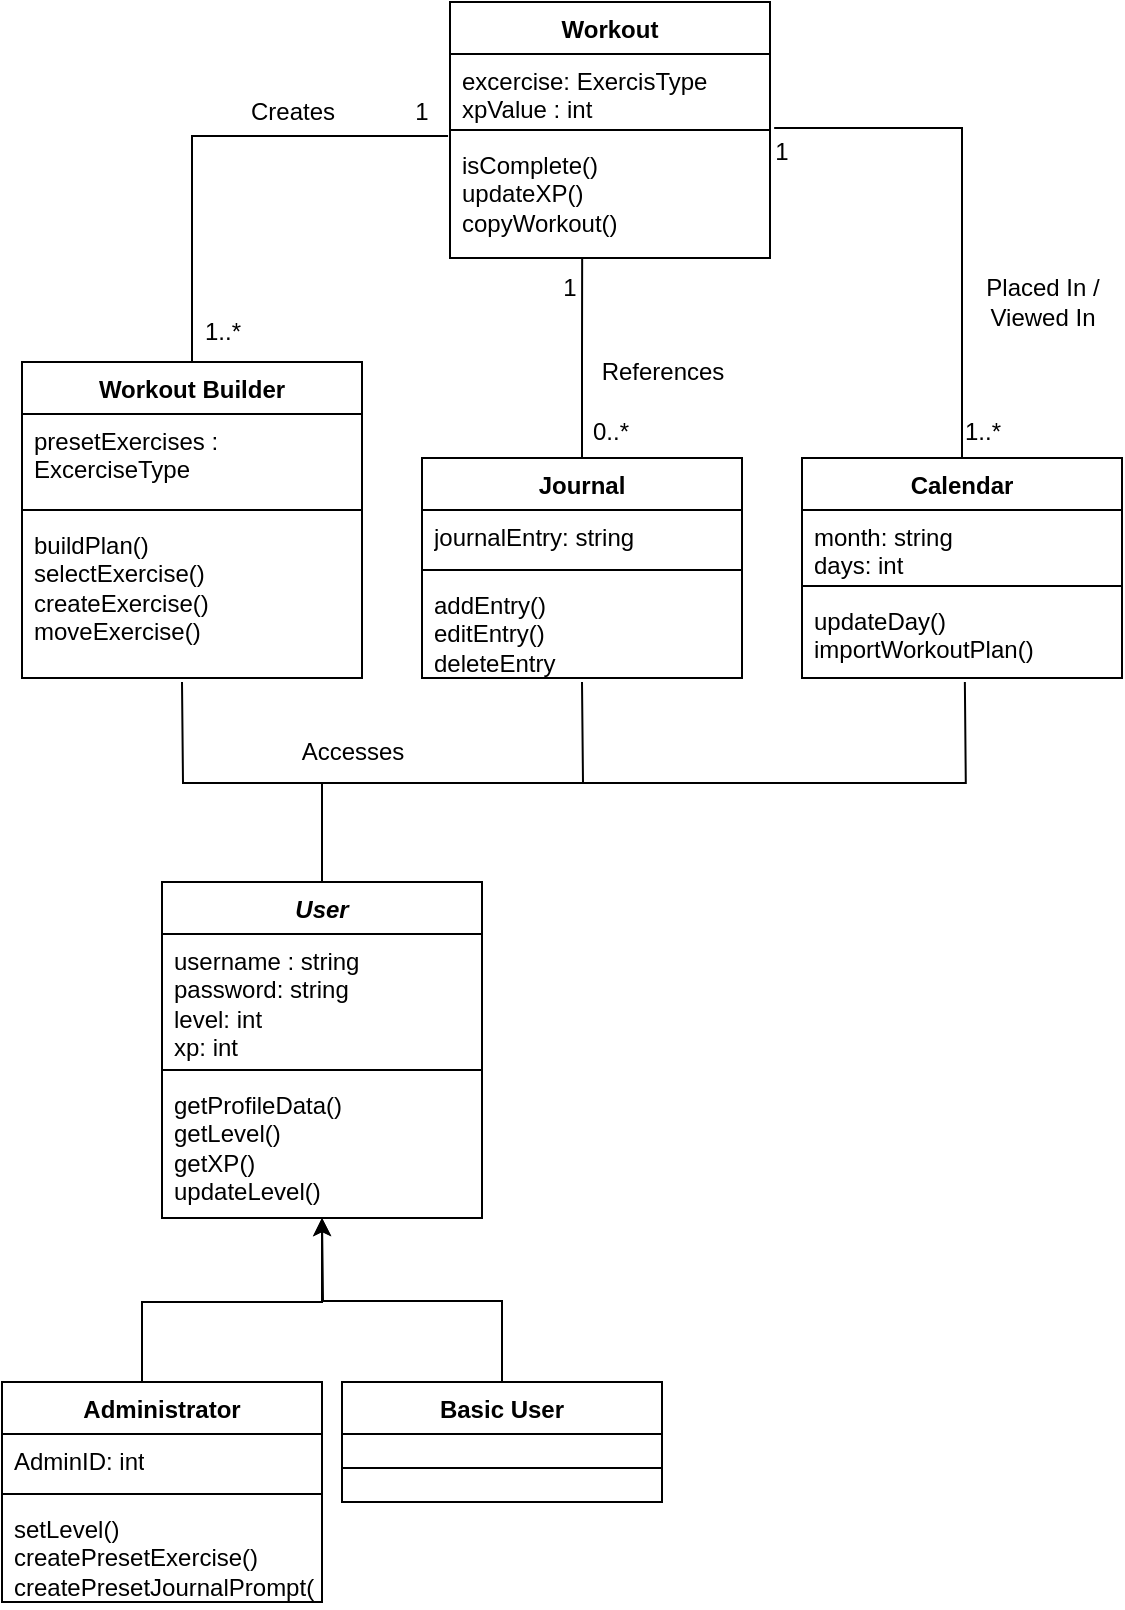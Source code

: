 <mxfile version="23.1.5" type="device">
  <diagram id="C5RBs43oDa-KdzZeNtuy" name="Page-1">
    <mxGraphModel dx="614" dy="965" grid="1" gridSize="10" guides="1" tooltips="1" connect="1" arrows="1" fold="1" page="1" pageScale="1" pageWidth="827" pageHeight="1169" math="0" shadow="0">
      <root>
        <mxCell id="WIyWlLk6GJQsqaUBKTNV-0" />
        <mxCell id="WIyWlLk6GJQsqaUBKTNV-1" parent="WIyWlLk6GJQsqaUBKTNV-0" />
        <mxCell id="qp4LRZ5GiIfsaPnHpphe-4" value="Workout Builder" style="swimlane;fontStyle=1;align=center;verticalAlign=top;childLayout=stackLayout;horizontal=1;startSize=26;horizontalStack=0;resizeParent=1;resizeParentMax=0;resizeLast=0;collapsible=1;marginBottom=0;whiteSpace=wrap;html=1;" parent="WIyWlLk6GJQsqaUBKTNV-1" vertex="1">
          <mxGeometry x="140" y="310" width="170" height="158" as="geometry" />
        </mxCell>
        <mxCell id="qp4LRZ5GiIfsaPnHpphe-5" value="presetExercises : ExcerciseType" style="text;strokeColor=none;fillColor=none;align=left;verticalAlign=top;spacingLeft=4;spacingRight=4;overflow=hidden;rotatable=0;points=[[0,0.5],[1,0.5]];portConstraint=eastwest;whiteSpace=wrap;html=1;" parent="qp4LRZ5GiIfsaPnHpphe-4" vertex="1">
          <mxGeometry y="26" width="170" height="44" as="geometry" />
        </mxCell>
        <mxCell id="qp4LRZ5GiIfsaPnHpphe-6" value="" style="line;strokeWidth=1;fillColor=none;align=left;verticalAlign=middle;spacingTop=-1;spacingLeft=3;spacingRight=3;rotatable=0;labelPosition=right;points=[];portConstraint=eastwest;strokeColor=inherit;" parent="qp4LRZ5GiIfsaPnHpphe-4" vertex="1">
          <mxGeometry y="70" width="170" height="8" as="geometry" />
        </mxCell>
        <mxCell id="qp4LRZ5GiIfsaPnHpphe-7" value="buildPlan()&lt;br&gt;selectExercise()&lt;br&gt;createExercise()&lt;br&gt;moveExercise()" style="text;strokeColor=none;fillColor=none;align=left;verticalAlign=top;spacingLeft=4;spacingRight=4;overflow=hidden;rotatable=0;points=[[0,0.5],[1,0.5]];portConstraint=eastwest;whiteSpace=wrap;html=1;" parent="qp4LRZ5GiIfsaPnHpphe-4" vertex="1">
          <mxGeometry y="78" width="170" height="80" as="geometry" />
        </mxCell>
        <mxCell id="qp4LRZ5GiIfsaPnHpphe-33" style="edgeStyle=orthogonalEdgeStyle;rounded=0;orthogonalLoop=1;jettySize=auto;html=1;exitX=0.5;exitY=0;exitDx=0;exitDy=0;endArrow=none;endFill=0;" parent="WIyWlLk6GJQsqaUBKTNV-1" source="qp4LRZ5GiIfsaPnHpphe-8" edge="1">
          <mxGeometry relative="1" as="geometry">
            <mxPoint x="220" y="470" as="targetPoint" />
          </mxGeometry>
        </mxCell>
        <mxCell id="qp4LRZ5GiIfsaPnHpphe-44" style="edgeStyle=orthogonalEdgeStyle;rounded=0;orthogonalLoop=1;jettySize=auto;html=1;exitX=0.5;exitY=0;exitDx=0;exitDy=0;endArrow=none;endFill=0;" parent="WIyWlLk6GJQsqaUBKTNV-1" source="qp4LRZ5GiIfsaPnHpphe-8" edge="1">
          <mxGeometry relative="1" as="geometry">
            <mxPoint x="420" y="470" as="targetPoint" />
          </mxGeometry>
        </mxCell>
        <mxCell id="qp4LRZ5GiIfsaPnHpphe-45" style="edgeStyle=orthogonalEdgeStyle;rounded=0;orthogonalLoop=1;jettySize=auto;html=1;exitX=0.5;exitY=0;exitDx=0;exitDy=0;endArrow=none;endFill=0;" parent="WIyWlLk6GJQsqaUBKTNV-1" source="qp4LRZ5GiIfsaPnHpphe-8" edge="1">
          <mxGeometry relative="1" as="geometry">
            <mxPoint x="611.429" y="470" as="targetPoint" />
          </mxGeometry>
        </mxCell>
        <mxCell id="qp4LRZ5GiIfsaPnHpphe-8" value="&lt;i&gt;User&lt;/i&gt;" style="swimlane;fontStyle=1;align=center;verticalAlign=top;childLayout=stackLayout;horizontal=1;startSize=26;horizontalStack=0;resizeParent=1;resizeParentMax=0;resizeLast=0;collapsible=1;marginBottom=0;whiteSpace=wrap;html=1;" parent="WIyWlLk6GJQsqaUBKTNV-1" vertex="1">
          <mxGeometry x="210" y="570" width="160" height="168" as="geometry">
            <mxRectangle x="540" y="200" width="80" height="30" as="alternateBounds" />
          </mxGeometry>
        </mxCell>
        <mxCell id="qp4LRZ5GiIfsaPnHpphe-9" value="username : string&lt;br&gt;password: string&lt;br&gt;level: int&lt;br&gt;xp: int" style="text;strokeColor=none;fillColor=none;align=left;verticalAlign=top;spacingLeft=4;spacingRight=4;overflow=hidden;rotatable=0;points=[[0,0.5],[1,0.5]];portConstraint=eastwest;whiteSpace=wrap;html=1;" parent="qp4LRZ5GiIfsaPnHpphe-8" vertex="1">
          <mxGeometry y="26" width="160" height="64" as="geometry" />
        </mxCell>
        <mxCell id="qp4LRZ5GiIfsaPnHpphe-10" value="" style="line;strokeWidth=1;fillColor=none;align=left;verticalAlign=middle;spacingTop=-1;spacingLeft=3;spacingRight=3;rotatable=0;labelPosition=right;points=[];portConstraint=eastwest;strokeColor=inherit;" parent="qp4LRZ5GiIfsaPnHpphe-8" vertex="1">
          <mxGeometry y="90" width="160" height="8" as="geometry" />
        </mxCell>
        <mxCell id="qp4LRZ5GiIfsaPnHpphe-11" value="getProfileData()&lt;br&gt;getLevel()&lt;br&gt;getXP()&lt;br&gt;updateLevel()" style="text;strokeColor=none;fillColor=none;align=left;verticalAlign=top;spacingLeft=4;spacingRight=4;overflow=hidden;rotatable=0;points=[[0,0.5],[1,0.5]];portConstraint=eastwest;whiteSpace=wrap;html=1;" parent="qp4LRZ5GiIfsaPnHpphe-8" vertex="1">
          <mxGeometry y="98" width="160" height="70" as="geometry" />
        </mxCell>
        <mxCell id="qp4LRZ5GiIfsaPnHpphe-12" value="Calendar" style="swimlane;fontStyle=1;align=center;verticalAlign=top;childLayout=stackLayout;horizontal=1;startSize=26;horizontalStack=0;resizeParent=1;resizeParentMax=0;resizeLast=0;collapsible=1;marginBottom=0;whiteSpace=wrap;html=1;" parent="WIyWlLk6GJQsqaUBKTNV-1" vertex="1">
          <mxGeometry x="530" y="358" width="160" height="110" as="geometry" />
        </mxCell>
        <mxCell id="qp4LRZ5GiIfsaPnHpphe-13" value="month: string&lt;br&gt;days: int" style="text;strokeColor=none;fillColor=none;align=left;verticalAlign=top;spacingLeft=4;spacingRight=4;overflow=hidden;rotatable=0;points=[[0,0.5],[1,0.5]];portConstraint=eastwest;whiteSpace=wrap;html=1;" parent="qp4LRZ5GiIfsaPnHpphe-12" vertex="1">
          <mxGeometry y="26" width="160" height="34" as="geometry" />
        </mxCell>
        <mxCell id="qp4LRZ5GiIfsaPnHpphe-14" value="" style="line;strokeWidth=1;fillColor=none;align=left;verticalAlign=middle;spacingTop=-1;spacingLeft=3;spacingRight=3;rotatable=0;labelPosition=right;points=[];portConstraint=eastwest;strokeColor=inherit;" parent="qp4LRZ5GiIfsaPnHpphe-12" vertex="1">
          <mxGeometry y="60" width="160" height="8" as="geometry" />
        </mxCell>
        <mxCell id="qp4LRZ5GiIfsaPnHpphe-15" value="updateDay()&lt;br&gt;importWorkoutPlan()" style="text;strokeColor=none;fillColor=none;align=left;verticalAlign=top;spacingLeft=4;spacingRight=4;overflow=hidden;rotatable=0;points=[[0,0.5],[1,0.5]];portConstraint=eastwest;whiteSpace=wrap;html=1;" parent="qp4LRZ5GiIfsaPnHpphe-12" vertex="1">
          <mxGeometry y="68" width="160" height="42" as="geometry" />
        </mxCell>
        <mxCell id="qp4LRZ5GiIfsaPnHpphe-16" value="Journal" style="swimlane;fontStyle=1;align=center;verticalAlign=top;childLayout=stackLayout;horizontal=1;startSize=26;horizontalStack=0;resizeParent=1;resizeParentMax=0;resizeLast=0;collapsible=1;marginBottom=0;whiteSpace=wrap;html=1;" parent="WIyWlLk6GJQsqaUBKTNV-1" vertex="1">
          <mxGeometry x="340" y="358" width="160" height="110" as="geometry" />
        </mxCell>
        <mxCell id="qp4LRZ5GiIfsaPnHpphe-17" value="journalEntry: string" style="text;strokeColor=none;fillColor=none;align=left;verticalAlign=top;spacingLeft=4;spacingRight=4;overflow=hidden;rotatable=0;points=[[0,0.5],[1,0.5]];portConstraint=eastwest;whiteSpace=wrap;html=1;" parent="qp4LRZ5GiIfsaPnHpphe-16" vertex="1">
          <mxGeometry y="26" width="160" height="26" as="geometry" />
        </mxCell>
        <mxCell id="qp4LRZ5GiIfsaPnHpphe-18" value="" style="line;strokeWidth=1;fillColor=none;align=left;verticalAlign=middle;spacingTop=-1;spacingLeft=3;spacingRight=3;rotatable=0;labelPosition=right;points=[];portConstraint=eastwest;strokeColor=inherit;" parent="qp4LRZ5GiIfsaPnHpphe-16" vertex="1">
          <mxGeometry y="52" width="160" height="8" as="geometry" />
        </mxCell>
        <mxCell id="qp4LRZ5GiIfsaPnHpphe-19" value="addEntry()&lt;br&gt;editEntry()&lt;br&gt;deleteEntry" style="text;strokeColor=none;fillColor=none;align=left;verticalAlign=top;spacingLeft=4;spacingRight=4;overflow=hidden;rotatable=0;points=[[0,0.5],[1,0.5]];portConstraint=eastwest;whiteSpace=wrap;html=1;" parent="qp4LRZ5GiIfsaPnHpphe-16" vertex="1">
          <mxGeometry y="60" width="160" height="50" as="geometry" />
        </mxCell>
        <mxCell id="qp4LRZ5GiIfsaPnHpphe-27" style="edgeStyle=orthogonalEdgeStyle;rounded=0;orthogonalLoop=1;jettySize=auto;html=1;entryX=0.5;entryY=1;entryDx=0;entryDy=0;" parent="WIyWlLk6GJQsqaUBKTNV-1" target="qp4LRZ5GiIfsaPnHpphe-8" edge="1">
          <mxGeometry relative="1" as="geometry">
            <Array as="points">
              <mxPoint x="200" y="780" />
              <mxPoint x="290" y="780" />
            </Array>
            <mxPoint x="200" y="820" as="sourcePoint" />
          </mxGeometry>
        </mxCell>
        <mxCell id="qp4LRZ5GiIfsaPnHpphe-32" style="edgeStyle=orthogonalEdgeStyle;rounded=0;orthogonalLoop=1;jettySize=auto;html=1;exitX=0.5;exitY=0;exitDx=0;exitDy=0;" parent="WIyWlLk6GJQsqaUBKTNV-1" source="qp4LRZ5GiIfsaPnHpphe-28" edge="1">
          <mxGeometry relative="1" as="geometry">
            <mxPoint x="290" y="738" as="targetPoint" />
            <mxPoint x="380" y="781" as="sourcePoint" />
          </mxGeometry>
        </mxCell>
        <mxCell id="qp4LRZ5GiIfsaPnHpphe-28" value="Basic User" style="swimlane;fontStyle=1;align=center;verticalAlign=top;childLayout=stackLayout;horizontal=1;startSize=26;horizontalStack=0;resizeParent=1;resizeParentMax=0;resizeLast=0;collapsible=1;marginBottom=0;whiteSpace=wrap;html=1;" parent="WIyWlLk6GJQsqaUBKTNV-1" vertex="1">
          <mxGeometry x="300" y="820" width="160" height="60" as="geometry" />
        </mxCell>
        <mxCell id="qp4LRZ5GiIfsaPnHpphe-29" value="" style="line;strokeWidth=1;fillColor=none;align=left;verticalAlign=middle;spacingTop=-1;spacingLeft=3;spacingRight=3;rotatable=0;labelPosition=right;points=[];portConstraint=eastwest;strokeColor=inherit;" parent="qp4LRZ5GiIfsaPnHpphe-28" vertex="1">
          <mxGeometry y="26" width="160" height="34" as="geometry" />
        </mxCell>
        <mxCell id="qp4LRZ5GiIfsaPnHpphe-36" value="Accesses" style="text;html=1;align=center;verticalAlign=middle;resizable=0;points=[];autosize=1;strokeColor=none;fillColor=none;" parent="WIyWlLk6GJQsqaUBKTNV-1" vertex="1">
          <mxGeometry x="270" y="490" width="70" height="30" as="geometry" />
        </mxCell>
        <mxCell id="qp4LRZ5GiIfsaPnHpphe-38" value="Workout" style="swimlane;fontStyle=1;align=center;verticalAlign=top;childLayout=stackLayout;horizontal=1;startSize=26;horizontalStack=0;resizeParent=1;resizeParentMax=0;resizeLast=0;collapsible=1;marginBottom=0;whiteSpace=wrap;html=1;" parent="WIyWlLk6GJQsqaUBKTNV-1" vertex="1">
          <mxGeometry x="354" y="130" width="160" height="128" as="geometry" />
        </mxCell>
        <mxCell id="qp4LRZ5GiIfsaPnHpphe-39" value="excercise: ExercisType&lt;br&gt;xpValue : int" style="text;strokeColor=none;fillColor=none;align=left;verticalAlign=top;spacingLeft=4;spacingRight=4;overflow=hidden;rotatable=0;points=[[0,0.5],[1,0.5]];portConstraint=eastwest;whiteSpace=wrap;html=1;" parent="qp4LRZ5GiIfsaPnHpphe-38" vertex="1">
          <mxGeometry y="26" width="160" height="34" as="geometry" />
        </mxCell>
        <mxCell id="qp4LRZ5GiIfsaPnHpphe-40" value="" style="line;strokeWidth=1;fillColor=none;align=left;verticalAlign=middle;spacingTop=-1;spacingLeft=3;spacingRight=3;rotatable=0;labelPosition=right;points=[];portConstraint=eastwest;strokeColor=inherit;" parent="qp4LRZ5GiIfsaPnHpphe-38" vertex="1">
          <mxGeometry y="60" width="160" height="8" as="geometry" />
        </mxCell>
        <mxCell id="qp4LRZ5GiIfsaPnHpphe-41" value="isComplete()&lt;br&gt;updateXP()&lt;div&gt;copyWorkout()&lt;/div&gt;" style="text;strokeColor=none;fillColor=none;align=left;verticalAlign=top;spacingLeft=4;spacingRight=4;overflow=hidden;rotatable=0;points=[[0,0.5],[1,0.5]];portConstraint=eastwest;whiteSpace=wrap;html=1;" parent="qp4LRZ5GiIfsaPnHpphe-38" vertex="1">
          <mxGeometry y="68" width="160" height="60" as="geometry" />
        </mxCell>
        <mxCell id="qp4LRZ5GiIfsaPnHpphe-48" style="edgeStyle=orthogonalEdgeStyle;rounded=0;orthogonalLoop=1;jettySize=auto;html=1;exitX=0.5;exitY=0;exitDx=0;exitDy=0;entryX=-0.006;entryY=1.206;entryDx=0;entryDy=0;entryPerimeter=0;endArrow=none;endFill=0;" parent="WIyWlLk6GJQsqaUBKTNV-1" source="qp4LRZ5GiIfsaPnHpphe-4" target="qp4LRZ5GiIfsaPnHpphe-39" edge="1">
          <mxGeometry relative="1" as="geometry" />
        </mxCell>
        <mxCell id="qp4LRZ5GiIfsaPnHpphe-49" style="edgeStyle=orthogonalEdgeStyle;rounded=0;orthogonalLoop=1;jettySize=auto;html=1;exitX=0.5;exitY=0;exitDx=0;exitDy=0;entryX=0.413;entryY=1;entryDx=0;entryDy=0;entryPerimeter=0;endArrow=none;endFill=0;" parent="WIyWlLk6GJQsqaUBKTNV-1" source="qp4LRZ5GiIfsaPnHpphe-16" target="qp4LRZ5GiIfsaPnHpphe-41" edge="1">
          <mxGeometry relative="1" as="geometry" />
        </mxCell>
        <mxCell id="qp4LRZ5GiIfsaPnHpphe-50" style="edgeStyle=orthogonalEdgeStyle;rounded=0;orthogonalLoop=1;jettySize=auto;html=1;exitX=0.5;exitY=0;exitDx=0;exitDy=0;entryX=1.013;entryY=1.088;entryDx=0;entryDy=0;entryPerimeter=0;endArrow=none;endFill=0;" parent="WIyWlLk6GJQsqaUBKTNV-1" source="qp4LRZ5GiIfsaPnHpphe-12" target="qp4LRZ5GiIfsaPnHpphe-39" edge="1">
          <mxGeometry relative="1" as="geometry" />
        </mxCell>
        <mxCell id="qp4LRZ5GiIfsaPnHpphe-51" value="Creates" style="text;html=1;align=center;verticalAlign=middle;resizable=0;points=[];autosize=1;strokeColor=none;fillColor=none;" parent="WIyWlLk6GJQsqaUBKTNV-1" vertex="1">
          <mxGeometry x="240" y="170" width="70" height="30" as="geometry" />
        </mxCell>
        <mxCell id="qp4LRZ5GiIfsaPnHpphe-53" value="References" style="text;html=1;align=center;verticalAlign=middle;resizable=0;points=[];autosize=1;strokeColor=none;fillColor=none;" parent="WIyWlLk6GJQsqaUBKTNV-1" vertex="1">
          <mxGeometry x="420" y="300" width="80" height="30" as="geometry" />
        </mxCell>
        <mxCell id="qp4LRZ5GiIfsaPnHpphe-54" value="Placed In / &lt;br&gt;Viewed In" style="text;html=1;align=center;verticalAlign=middle;resizable=0;points=[];autosize=1;strokeColor=none;fillColor=none;" parent="WIyWlLk6GJQsqaUBKTNV-1" vertex="1">
          <mxGeometry x="610" y="260" width="80" height="40" as="geometry" />
        </mxCell>
        <mxCell id="gprexT4NHklsbpWwVksR-0" value="1..*" style="text;html=1;align=center;verticalAlign=middle;resizable=0;points=[];autosize=1;strokeColor=none;fillColor=none;" vertex="1" parent="WIyWlLk6GJQsqaUBKTNV-1">
          <mxGeometry x="220" y="280" width="40" height="30" as="geometry" />
        </mxCell>
        <mxCell id="gprexT4NHklsbpWwVksR-1" value="0..*" style="text;html=1;align=center;verticalAlign=middle;resizable=0;points=[];autosize=1;strokeColor=none;fillColor=none;" vertex="1" parent="WIyWlLk6GJQsqaUBKTNV-1">
          <mxGeometry x="414" y="330" width="40" height="30" as="geometry" />
        </mxCell>
        <mxCell id="gprexT4NHklsbpWwVksR-2" value="1..*" style="text;html=1;align=center;verticalAlign=middle;resizable=0;points=[];autosize=1;strokeColor=none;fillColor=none;" vertex="1" parent="WIyWlLk6GJQsqaUBKTNV-1">
          <mxGeometry x="600" y="330" width="40" height="30" as="geometry" />
        </mxCell>
        <mxCell id="gprexT4NHklsbpWwVksR-3" value="1" style="text;html=1;align=center;verticalAlign=middle;whiteSpace=wrap;rounded=0;" vertex="1" parent="WIyWlLk6GJQsqaUBKTNV-1">
          <mxGeometry x="310" y="170" width="60" height="30" as="geometry" />
        </mxCell>
        <mxCell id="gprexT4NHklsbpWwVksR-4" value="1" style="text;html=1;align=center;verticalAlign=middle;whiteSpace=wrap;rounded=0;" vertex="1" parent="WIyWlLk6GJQsqaUBKTNV-1">
          <mxGeometry x="384" y="258" width="60" height="30" as="geometry" />
        </mxCell>
        <mxCell id="gprexT4NHklsbpWwVksR-5" value="1" style="text;html=1;align=center;verticalAlign=middle;whiteSpace=wrap;rounded=0;" vertex="1" parent="WIyWlLk6GJQsqaUBKTNV-1">
          <mxGeometry x="490" y="190" width="60" height="30" as="geometry" />
        </mxCell>
        <mxCell id="gprexT4NHklsbpWwVksR-7" value="Administrator" style="swimlane;fontStyle=1;align=center;verticalAlign=top;childLayout=stackLayout;horizontal=1;startSize=26;horizontalStack=0;resizeParent=1;resizeParentMax=0;resizeLast=0;collapsible=1;marginBottom=0;whiteSpace=wrap;html=1;" vertex="1" parent="WIyWlLk6GJQsqaUBKTNV-1">
          <mxGeometry x="130" y="820" width="160" height="110" as="geometry" />
        </mxCell>
        <mxCell id="gprexT4NHklsbpWwVksR-8" value="AdminID: int" style="text;strokeColor=none;fillColor=none;align=left;verticalAlign=top;spacingLeft=4;spacingRight=4;overflow=hidden;rotatable=0;points=[[0,0.5],[1,0.5]];portConstraint=eastwest;whiteSpace=wrap;html=1;" vertex="1" parent="gprexT4NHklsbpWwVksR-7">
          <mxGeometry y="26" width="160" height="26" as="geometry" />
        </mxCell>
        <mxCell id="gprexT4NHklsbpWwVksR-9" value="" style="line;strokeWidth=1;fillColor=none;align=left;verticalAlign=middle;spacingTop=-1;spacingLeft=3;spacingRight=3;rotatable=0;labelPosition=right;points=[];portConstraint=eastwest;strokeColor=inherit;" vertex="1" parent="gprexT4NHklsbpWwVksR-7">
          <mxGeometry y="52" width="160" height="8" as="geometry" />
        </mxCell>
        <mxCell id="gprexT4NHklsbpWwVksR-10" value="setLevel()&lt;br&gt;createPresetExercise()&lt;br&gt;createPresetJournalPrompt()" style="text;strokeColor=none;fillColor=none;align=left;verticalAlign=top;spacingLeft=4;spacingRight=4;overflow=hidden;rotatable=0;points=[[0,0.5],[1,0.5]];portConstraint=eastwest;whiteSpace=wrap;html=1;" vertex="1" parent="gprexT4NHklsbpWwVksR-7">
          <mxGeometry y="60" width="160" height="50" as="geometry" />
        </mxCell>
      </root>
    </mxGraphModel>
  </diagram>
</mxfile>
